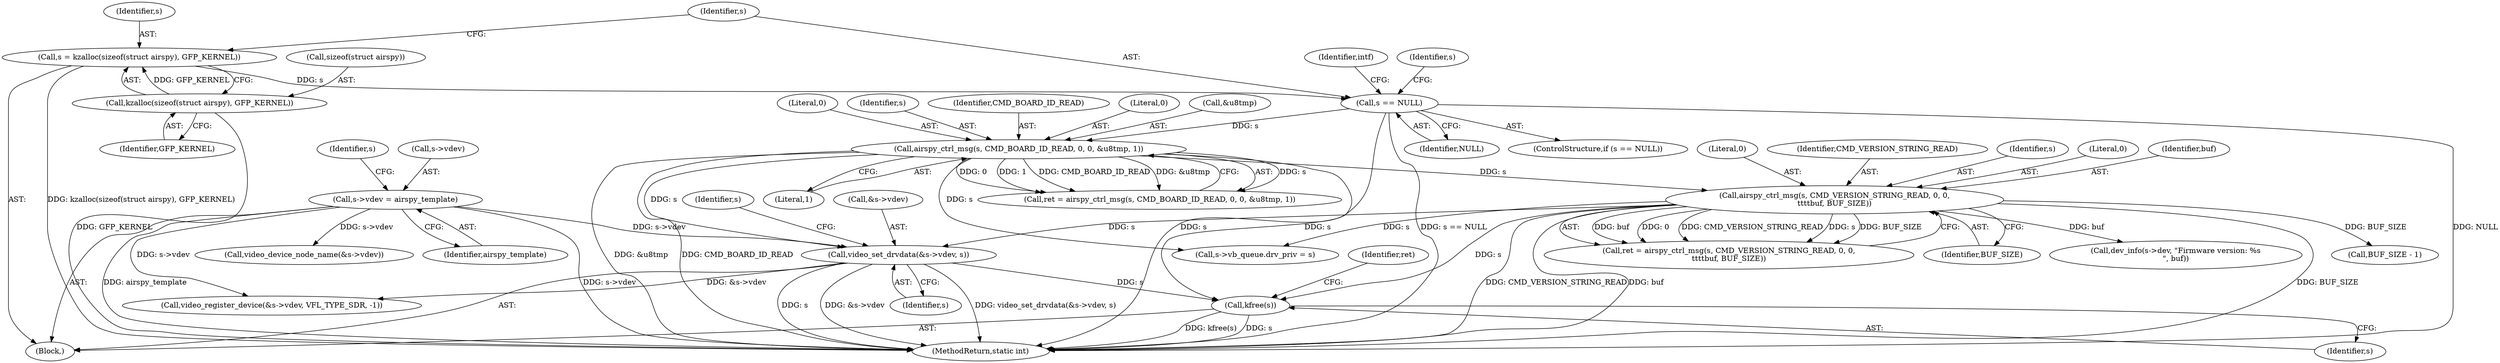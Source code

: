 digraph "0_linux_aa93d1fee85c890a34f2510a310e55ee76a27848@API" {
"1000593" [label="(Call,kfree(s))"];
"1000205" [label="(Call,airspy_ctrl_msg(s, CMD_BOARD_ID_READ, 0, 0, &u8tmp, 1))"];
"1000120" [label="(Call,s == NULL)"];
"1000113" [label="(Call,s = kzalloc(sizeof(struct airspy), GFP_KERNEL))"];
"1000115" [label="(Call,kzalloc(sizeof(struct airspy), GFP_KERNEL))"];
"1000353" [label="(Call,video_set_drvdata(&s->vdev, s))"];
"1000326" [label="(Call,s->vdev = airspy_template)"];
"1000219" [label="(Call,airspy_ctrl_msg(s, CMD_VERSION_STRING_READ, 0, 0,\n\t\t\t\tbuf, BUF_SIZE))"];
"1000120" [label="(Call,s == NULL)"];
"1000238" [label="(Call,BUF_SIZE - 1)"];
"1000596" [label="(Identifier,ret)"];
"1000121" [label="(Identifier,s)"];
"1000362" [label="(Identifier,s)"];
"1000219" [label="(Call,airspy_ctrl_msg(s, CMD_VERSION_STRING_READ, 0, 0,\n\t\t\t\tbuf, BUF_SIZE))"];
"1000208" [label="(Literal,0)"];
"1000330" [label="(Identifier,airspy_template)"];
"1000122" [label="(Identifier,NULL)"];
"1000327" [label="(Call,s->vdev)"];
"1000353" [label="(Call,video_set_drvdata(&s->vdev, s))"];
"1000224" [label="(Identifier,buf)"];
"1000127" [label="(Identifier,intf)"];
"1000118" [label="(Identifier,GFP_KERNEL)"];
"1000119" [label="(ControlStructure,if (s == NULL))"];
"1000212" [label="(Literal,1)"];
"1000210" [label="(Call,&u8tmp)"];
"1000597" [label="(MethodReturn,static int)"];
"1000223" [label="(Literal,0)"];
"1000114" [label="(Identifier,s)"];
"1000272" [label="(Call,s->vb_queue.drv_priv = s)"];
"1000358" [label="(Identifier,s)"];
"1000115" [label="(Call,kzalloc(sizeof(struct airspy), GFP_KERNEL))"];
"1000136" [label="(Identifier,s)"];
"1000546" [label="(Call,video_register_device(&s->vdev, VFL_TYPE_SDR, -1))"];
"1000221" [label="(Identifier,CMD_VERSION_STRING_READ)"];
"1000217" [label="(Call,ret = airspy_ctrl_msg(s, CMD_VERSION_STRING_READ, 0, 0,\n\t\t\t\tbuf, BUF_SIZE))"];
"1000116" [label="(Call,sizeof(struct airspy))"];
"1000220" [label="(Identifier,s)"];
"1000222" [label="(Literal,0)"];
"1000354" [label="(Call,&s->vdev)"];
"1000593" [label="(Call,kfree(s))"];
"1000113" [label="(Call,s = kzalloc(sizeof(struct airspy), GFP_KERNEL))"];
"1000326" [label="(Call,s->vdev = airspy_template)"];
"1000209" [label="(Literal,0)"];
"1000225" [label="(Identifier,BUF_SIZE)"];
"1000206" [label="(Identifier,s)"];
"1000108" [label="(Block,)"];
"1000205" [label="(Call,airspy_ctrl_msg(s, CMD_BOARD_ID_READ, 0, 0, &u8tmp, 1))"];
"1000203" [label="(Call,ret = airspy_ctrl_msg(s, CMD_BOARD_ID_READ, 0, 0, &u8tmp, 1))"];
"1000207" [label="(Identifier,CMD_BOARD_ID_READ)"];
"1000334" [label="(Identifier,s)"];
"1000569" [label="(Call,video_device_node_name(&s->vdev))"];
"1000248" [label="(Call,dev_info(s->dev, \"Firmware version: %s\n\", buf))"];
"1000594" [label="(Identifier,s)"];
"1000593" -> "1000108"  [label="AST: "];
"1000593" -> "1000594"  [label="CFG: "];
"1000594" -> "1000593"  [label="AST: "];
"1000596" -> "1000593"  [label="CFG: "];
"1000593" -> "1000597"  [label="DDG: s"];
"1000593" -> "1000597"  [label="DDG: kfree(s)"];
"1000205" -> "1000593"  [label="DDG: s"];
"1000353" -> "1000593"  [label="DDG: s"];
"1000219" -> "1000593"  [label="DDG: s"];
"1000205" -> "1000203"  [label="AST: "];
"1000205" -> "1000212"  [label="CFG: "];
"1000206" -> "1000205"  [label="AST: "];
"1000207" -> "1000205"  [label="AST: "];
"1000208" -> "1000205"  [label="AST: "];
"1000209" -> "1000205"  [label="AST: "];
"1000210" -> "1000205"  [label="AST: "];
"1000212" -> "1000205"  [label="AST: "];
"1000203" -> "1000205"  [label="CFG: "];
"1000205" -> "1000597"  [label="DDG: &u8tmp"];
"1000205" -> "1000597"  [label="DDG: CMD_BOARD_ID_READ"];
"1000205" -> "1000203"  [label="DDG: s"];
"1000205" -> "1000203"  [label="DDG: 0"];
"1000205" -> "1000203"  [label="DDG: 1"];
"1000205" -> "1000203"  [label="DDG: CMD_BOARD_ID_READ"];
"1000205" -> "1000203"  [label="DDG: &u8tmp"];
"1000120" -> "1000205"  [label="DDG: s"];
"1000205" -> "1000219"  [label="DDG: s"];
"1000205" -> "1000272"  [label="DDG: s"];
"1000205" -> "1000353"  [label="DDG: s"];
"1000120" -> "1000119"  [label="AST: "];
"1000120" -> "1000122"  [label="CFG: "];
"1000121" -> "1000120"  [label="AST: "];
"1000122" -> "1000120"  [label="AST: "];
"1000127" -> "1000120"  [label="CFG: "];
"1000136" -> "1000120"  [label="CFG: "];
"1000120" -> "1000597"  [label="DDG: s"];
"1000120" -> "1000597"  [label="DDG: s == NULL"];
"1000120" -> "1000597"  [label="DDG: NULL"];
"1000113" -> "1000120"  [label="DDG: s"];
"1000113" -> "1000108"  [label="AST: "];
"1000113" -> "1000115"  [label="CFG: "];
"1000114" -> "1000113"  [label="AST: "];
"1000115" -> "1000113"  [label="AST: "];
"1000121" -> "1000113"  [label="CFG: "];
"1000113" -> "1000597"  [label="DDG: kzalloc(sizeof(struct airspy), GFP_KERNEL)"];
"1000115" -> "1000113"  [label="DDG: GFP_KERNEL"];
"1000115" -> "1000118"  [label="CFG: "];
"1000116" -> "1000115"  [label="AST: "];
"1000118" -> "1000115"  [label="AST: "];
"1000115" -> "1000597"  [label="DDG: GFP_KERNEL"];
"1000353" -> "1000108"  [label="AST: "];
"1000353" -> "1000358"  [label="CFG: "];
"1000354" -> "1000353"  [label="AST: "];
"1000358" -> "1000353"  [label="AST: "];
"1000362" -> "1000353"  [label="CFG: "];
"1000353" -> "1000597"  [label="DDG: video_set_drvdata(&s->vdev, s)"];
"1000353" -> "1000597"  [label="DDG: s"];
"1000353" -> "1000597"  [label="DDG: &s->vdev"];
"1000326" -> "1000353"  [label="DDG: s->vdev"];
"1000219" -> "1000353"  [label="DDG: s"];
"1000353" -> "1000546"  [label="DDG: &s->vdev"];
"1000326" -> "1000108"  [label="AST: "];
"1000326" -> "1000330"  [label="CFG: "];
"1000327" -> "1000326"  [label="AST: "];
"1000330" -> "1000326"  [label="AST: "];
"1000334" -> "1000326"  [label="CFG: "];
"1000326" -> "1000597"  [label="DDG: airspy_template"];
"1000326" -> "1000597"  [label="DDG: s->vdev"];
"1000326" -> "1000546"  [label="DDG: s->vdev"];
"1000326" -> "1000569"  [label="DDG: s->vdev"];
"1000219" -> "1000217"  [label="AST: "];
"1000219" -> "1000225"  [label="CFG: "];
"1000220" -> "1000219"  [label="AST: "];
"1000221" -> "1000219"  [label="AST: "];
"1000222" -> "1000219"  [label="AST: "];
"1000223" -> "1000219"  [label="AST: "];
"1000224" -> "1000219"  [label="AST: "];
"1000225" -> "1000219"  [label="AST: "];
"1000217" -> "1000219"  [label="CFG: "];
"1000219" -> "1000597"  [label="DDG: BUF_SIZE"];
"1000219" -> "1000597"  [label="DDG: CMD_VERSION_STRING_READ"];
"1000219" -> "1000597"  [label="DDG: buf"];
"1000219" -> "1000217"  [label="DDG: buf"];
"1000219" -> "1000217"  [label="DDG: 0"];
"1000219" -> "1000217"  [label="DDG: CMD_VERSION_STRING_READ"];
"1000219" -> "1000217"  [label="DDG: s"];
"1000219" -> "1000217"  [label="DDG: BUF_SIZE"];
"1000219" -> "1000238"  [label="DDG: BUF_SIZE"];
"1000219" -> "1000248"  [label="DDG: buf"];
"1000219" -> "1000272"  [label="DDG: s"];
}
